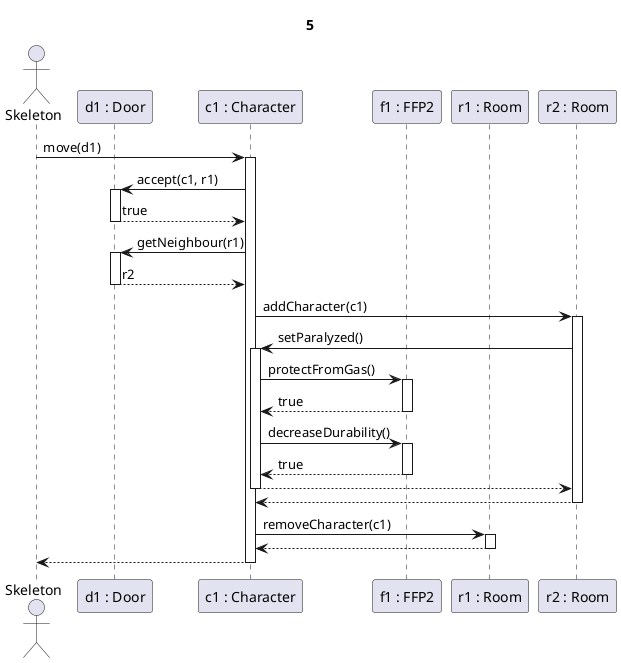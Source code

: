 @startuml ffp2 + nem jár le az idő

Title 5

actor Skeleton as sk
participant "d1 : Door" as d
participant "c1 : Character" as c
participant "f1 : FFP2" as f
participant "r1 : Room" as r1
participant "r2 : Room" as r2

sk -> c ++: move(d1)

c->d ++: accept(c1, r1)
d-->c --: true

c -> d ++: getNeighbour(r1)

d-->c --: r2

c->r2 ++: addCharacter(c1)

r2->c ++: setParalyzed()

c->f ++: protectFromGas()

f-->c --: true

c->f ++: decreaseDurability()
return true

c-->r2 --:

r2 -->c --:

c->r1 ++: removeCharacter(c1)
return

c-->sk --:

@enduml